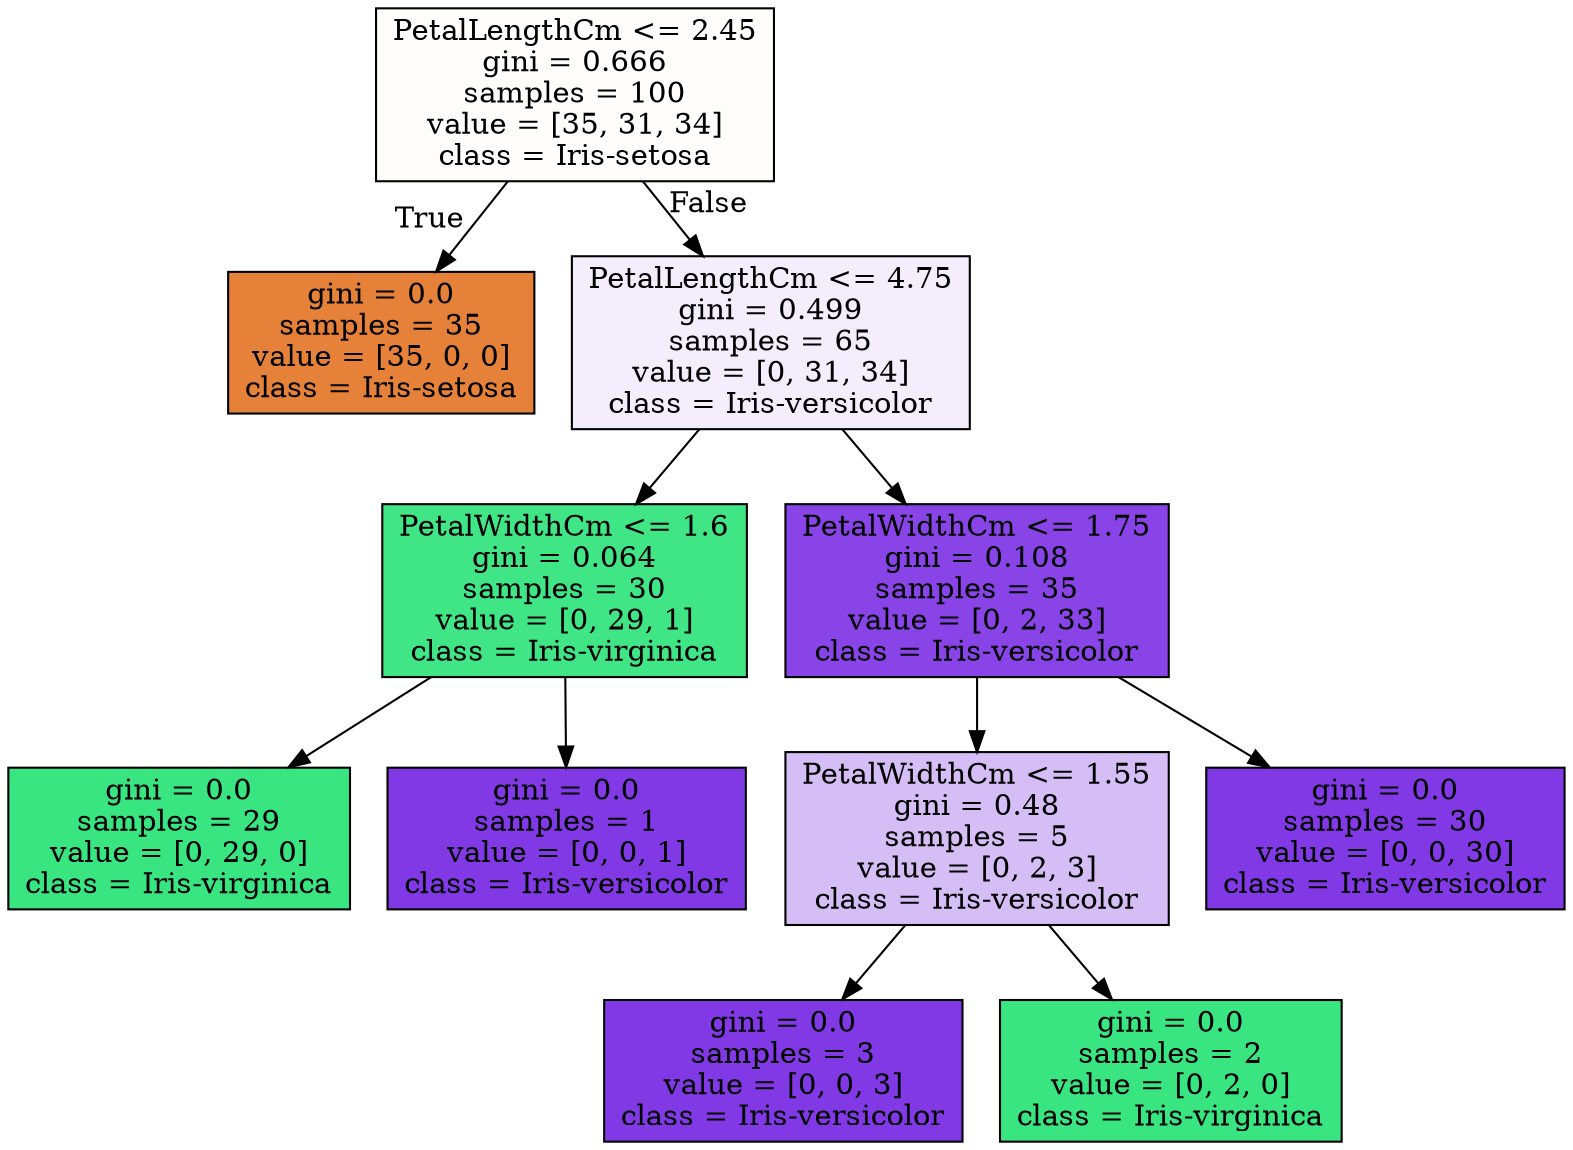 digraph Tree {
node [shape=box, style="filled", color="black"] ;
0 [label="PetalLengthCm <= 2.45\ngini = 0.666\nsamples = 100\nvalue = [35, 31, 34]\nclass = Iris-setosa", fillcolor="#e5813904"] ;
1 [label="gini = 0.0\nsamples = 35\nvalue = [35, 0, 0]\nclass = Iris-setosa", fillcolor="#e58139ff"] ;
0 -> 1 [labeldistance=2.5, labelangle=45, headlabel="True"] ;
2 [label="PetalLengthCm <= 4.75\ngini = 0.499\nsamples = 65\nvalue = [0, 31, 34]\nclass = Iris-versicolor", fillcolor="#8139e517"] ;
0 -> 2 [labeldistance=2.5, labelangle=-45, headlabel="False"] ;
3 [label="PetalWidthCm <= 1.6\ngini = 0.064\nsamples = 30\nvalue = [0, 29, 1]\nclass = Iris-virginica", fillcolor="#39e581f6"] ;
2 -> 3 ;
4 [label="gini = 0.0\nsamples = 29\nvalue = [0, 29, 0]\nclass = Iris-virginica", fillcolor="#39e581ff"] ;
3 -> 4 ;
5 [label="gini = 0.0\nsamples = 1\nvalue = [0, 0, 1]\nclass = Iris-versicolor", fillcolor="#8139e5ff"] ;
3 -> 5 ;
6 [label="PetalWidthCm <= 1.75\ngini = 0.108\nsamples = 35\nvalue = [0, 2, 33]\nclass = Iris-versicolor", fillcolor="#8139e5f0"] ;
2 -> 6 ;
7 [label="PetalWidthCm <= 1.55\ngini = 0.48\nsamples = 5\nvalue = [0, 2, 3]\nclass = Iris-versicolor", fillcolor="#8139e555"] ;
6 -> 7 ;
8 [label="gini = 0.0\nsamples = 3\nvalue = [0, 0, 3]\nclass = Iris-versicolor", fillcolor="#8139e5ff"] ;
7 -> 8 ;
9 [label="gini = 0.0\nsamples = 2\nvalue = [0, 2, 0]\nclass = Iris-virginica", fillcolor="#39e581ff"] ;
7 -> 9 ;
10 [label="gini = 0.0\nsamples = 30\nvalue = [0, 0, 30]\nclass = Iris-versicolor", fillcolor="#8139e5ff"] ;
6 -> 10 ;
}